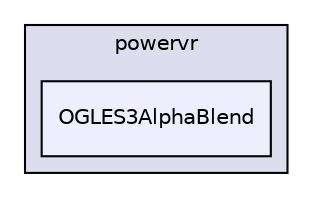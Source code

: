 digraph "PVR/SDK_3.4/Examples/Intermediate/AlphaBlend/OGLES3/Build/Android/src/com/powervr/OGLES3AlphaBlend" {
  compound=true
  node [ fontsize="10", fontname="Helvetica"];
  edge [ labelfontsize="10", labelfontname="Helvetica"];
  subgraph clusterdir_962e7ef6730fe7f88d34ffd806542688 {
    graph [ bgcolor="#ddddee", pencolor="black", label="powervr" fontname="Helvetica", fontsize="10", URL="dir_962e7ef6730fe7f88d34ffd806542688.html"]
  dir_1a0873757e331aad47de4247ec5fcf29 [shape=box, label="OGLES3AlphaBlend", style="filled", fillcolor="#eeeeff", pencolor="black", URL="dir_1a0873757e331aad47de4247ec5fcf29.html"];
  }
}

